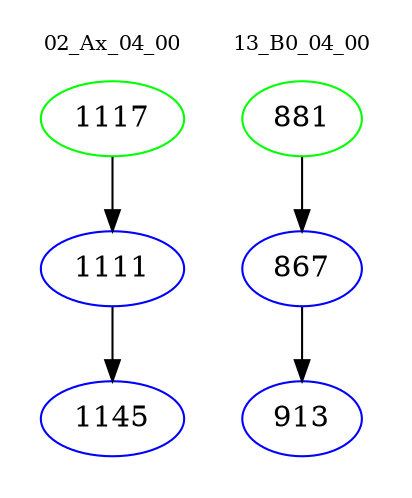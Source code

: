 digraph{
subgraph cluster_0 {
color = white
label = "02_Ax_04_00";
fontsize=10;
T0_1117 [label="1117", color="green"]
T0_1117 -> T0_1111 [color="black"]
T0_1111 [label="1111", color="blue"]
T0_1111 -> T0_1145 [color="black"]
T0_1145 [label="1145", color="blue"]
}
subgraph cluster_1 {
color = white
label = "13_B0_04_00";
fontsize=10;
T1_881 [label="881", color="green"]
T1_881 -> T1_867 [color="black"]
T1_867 [label="867", color="blue"]
T1_867 -> T1_913 [color="black"]
T1_913 [label="913", color="blue"]
}
}
